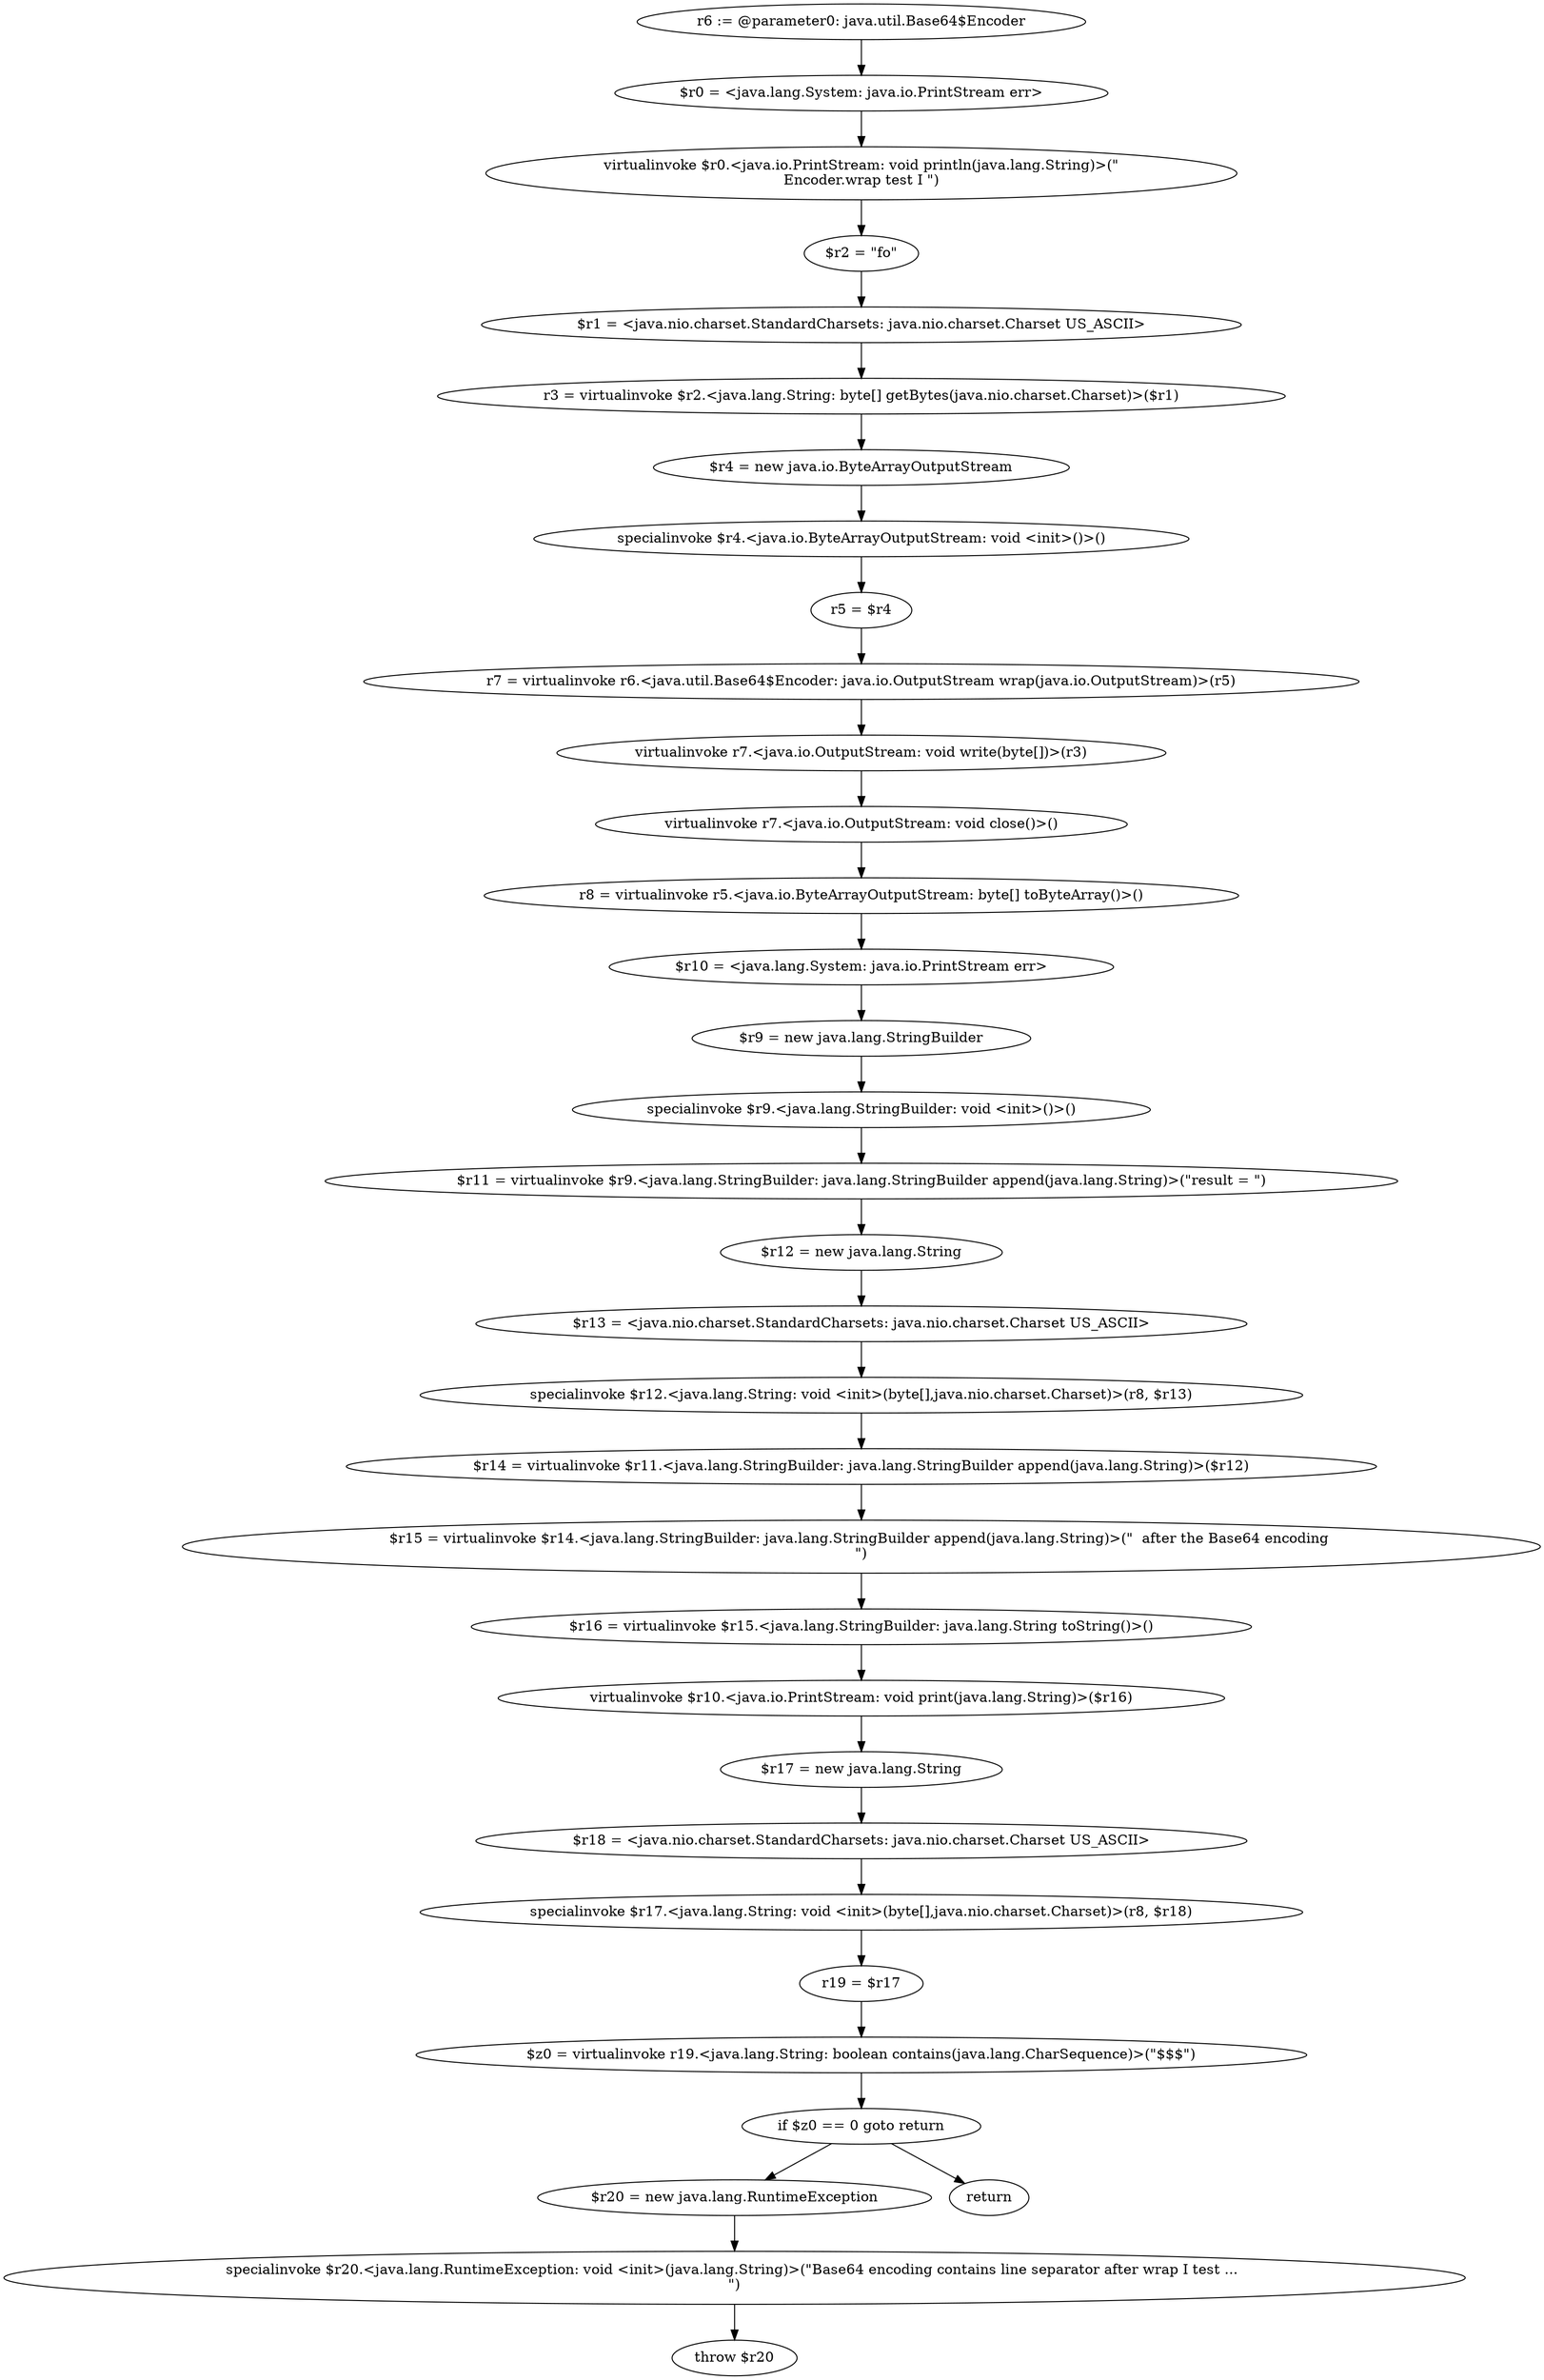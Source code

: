 digraph "unitGraph" {
    "r6 := @parameter0: java.util.Base64$Encoder"
    "$r0 = <java.lang.System: java.io.PrintStream err>"
    "virtualinvoke $r0.<java.io.PrintStream: void println(java.lang.String)>(\"\nEncoder.wrap test I \")"
    "$r2 = \"fo\""
    "$r1 = <java.nio.charset.StandardCharsets: java.nio.charset.Charset US_ASCII>"
    "r3 = virtualinvoke $r2.<java.lang.String: byte[] getBytes(java.nio.charset.Charset)>($r1)"
    "$r4 = new java.io.ByteArrayOutputStream"
    "specialinvoke $r4.<java.io.ByteArrayOutputStream: void <init>()>()"
    "r5 = $r4"
    "r7 = virtualinvoke r6.<java.util.Base64$Encoder: java.io.OutputStream wrap(java.io.OutputStream)>(r5)"
    "virtualinvoke r7.<java.io.OutputStream: void write(byte[])>(r3)"
    "virtualinvoke r7.<java.io.OutputStream: void close()>()"
    "r8 = virtualinvoke r5.<java.io.ByteArrayOutputStream: byte[] toByteArray()>()"
    "$r10 = <java.lang.System: java.io.PrintStream err>"
    "$r9 = new java.lang.StringBuilder"
    "specialinvoke $r9.<java.lang.StringBuilder: void <init>()>()"
    "$r11 = virtualinvoke $r9.<java.lang.StringBuilder: java.lang.StringBuilder append(java.lang.String)>(\"result = \")"
    "$r12 = new java.lang.String"
    "$r13 = <java.nio.charset.StandardCharsets: java.nio.charset.Charset US_ASCII>"
    "specialinvoke $r12.<java.lang.String: void <init>(byte[],java.nio.charset.Charset)>(r8, $r13)"
    "$r14 = virtualinvoke $r11.<java.lang.StringBuilder: java.lang.StringBuilder append(java.lang.String)>($r12)"
    "$r15 = virtualinvoke $r14.<java.lang.StringBuilder: java.lang.StringBuilder append(java.lang.String)>(\"  after the Base64 encoding \n\")"
    "$r16 = virtualinvoke $r15.<java.lang.StringBuilder: java.lang.String toString()>()"
    "virtualinvoke $r10.<java.io.PrintStream: void print(java.lang.String)>($r16)"
    "$r17 = new java.lang.String"
    "$r18 = <java.nio.charset.StandardCharsets: java.nio.charset.Charset US_ASCII>"
    "specialinvoke $r17.<java.lang.String: void <init>(byte[],java.nio.charset.Charset)>(r8, $r18)"
    "r19 = $r17"
    "$z0 = virtualinvoke r19.<java.lang.String: boolean contains(java.lang.CharSequence)>(\"$$$\")"
    "if $z0 == 0 goto return"
    "$r20 = new java.lang.RuntimeException"
    "specialinvoke $r20.<java.lang.RuntimeException: void <init>(java.lang.String)>(\"Base64 encoding contains line separator after wrap I test ... \n\")"
    "throw $r20"
    "return"
    "r6 := @parameter0: java.util.Base64$Encoder"->"$r0 = <java.lang.System: java.io.PrintStream err>";
    "$r0 = <java.lang.System: java.io.PrintStream err>"->"virtualinvoke $r0.<java.io.PrintStream: void println(java.lang.String)>(\"\nEncoder.wrap test I \")";
    "virtualinvoke $r0.<java.io.PrintStream: void println(java.lang.String)>(\"\nEncoder.wrap test I \")"->"$r2 = \"fo\"";
    "$r2 = \"fo\""->"$r1 = <java.nio.charset.StandardCharsets: java.nio.charset.Charset US_ASCII>";
    "$r1 = <java.nio.charset.StandardCharsets: java.nio.charset.Charset US_ASCII>"->"r3 = virtualinvoke $r2.<java.lang.String: byte[] getBytes(java.nio.charset.Charset)>($r1)";
    "r3 = virtualinvoke $r2.<java.lang.String: byte[] getBytes(java.nio.charset.Charset)>($r1)"->"$r4 = new java.io.ByteArrayOutputStream";
    "$r4 = new java.io.ByteArrayOutputStream"->"specialinvoke $r4.<java.io.ByteArrayOutputStream: void <init>()>()";
    "specialinvoke $r4.<java.io.ByteArrayOutputStream: void <init>()>()"->"r5 = $r4";
    "r5 = $r4"->"r7 = virtualinvoke r6.<java.util.Base64$Encoder: java.io.OutputStream wrap(java.io.OutputStream)>(r5)";
    "r7 = virtualinvoke r6.<java.util.Base64$Encoder: java.io.OutputStream wrap(java.io.OutputStream)>(r5)"->"virtualinvoke r7.<java.io.OutputStream: void write(byte[])>(r3)";
    "virtualinvoke r7.<java.io.OutputStream: void write(byte[])>(r3)"->"virtualinvoke r7.<java.io.OutputStream: void close()>()";
    "virtualinvoke r7.<java.io.OutputStream: void close()>()"->"r8 = virtualinvoke r5.<java.io.ByteArrayOutputStream: byte[] toByteArray()>()";
    "r8 = virtualinvoke r5.<java.io.ByteArrayOutputStream: byte[] toByteArray()>()"->"$r10 = <java.lang.System: java.io.PrintStream err>";
    "$r10 = <java.lang.System: java.io.PrintStream err>"->"$r9 = new java.lang.StringBuilder";
    "$r9 = new java.lang.StringBuilder"->"specialinvoke $r9.<java.lang.StringBuilder: void <init>()>()";
    "specialinvoke $r9.<java.lang.StringBuilder: void <init>()>()"->"$r11 = virtualinvoke $r9.<java.lang.StringBuilder: java.lang.StringBuilder append(java.lang.String)>(\"result = \")";
    "$r11 = virtualinvoke $r9.<java.lang.StringBuilder: java.lang.StringBuilder append(java.lang.String)>(\"result = \")"->"$r12 = new java.lang.String";
    "$r12 = new java.lang.String"->"$r13 = <java.nio.charset.StandardCharsets: java.nio.charset.Charset US_ASCII>";
    "$r13 = <java.nio.charset.StandardCharsets: java.nio.charset.Charset US_ASCII>"->"specialinvoke $r12.<java.lang.String: void <init>(byte[],java.nio.charset.Charset)>(r8, $r13)";
    "specialinvoke $r12.<java.lang.String: void <init>(byte[],java.nio.charset.Charset)>(r8, $r13)"->"$r14 = virtualinvoke $r11.<java.lang.StringBuilder: java.lang.StringBuilder append(java.lang.String)>($r12)";
    "$r14 = virtualinvoke $r11.<java.lang.StringBuilder: java.lang.StringBuilder append(java.lang.String)>($r12)"->"$r15 = virtualinvoke $r14.<java.lang.StringBuilder: java.lang.StringBuilder append(java.lang.String)>(\"  after the Base64 encoding \n\")";
    "$r15 = virtualinvoke $r14.<java.lang.StringBuilder: java.lang.StringBuilder append(java.lang.String)>(\"  after the Base64 encoding \n\")"->"$r16 = virtualinvoke $r15.<java.lang.StringBuilder: java.lang.String toString()>()";
    "$r16 = virtualinvoke $r15.<java.lang.StringBuilder: java.lang.String toString()>()"->"virtualinvoke $r10.<java.io.PrintStream: void print(java.lang.String)>($r16)";
    "virtualinvoke $r10.<java.io.PrintStream: void print(java.lang.String)>($r16)"->"$r17 = new java.lang.String";
    "$r17 = new java.lang.String"->"$r18 = <java.nio.charset.StandardCharsets: java.nio.charset.Charset US_ASCII>";
    "$r18 = <java.nio.charset.StandardCharsets: java.nio.charset.Charset US_ASCII>"->"specialinvoke $r17.<java.lang.String: void <init>(byte[],java.nio.charset.Charset)>(r8, $r18)";
    "specialinvoke $r17.<java.lang.String: void <init>(byte[],java.nio.charset.Charset)>(r8, $r18)"->"r19 = $r17";
    "r19 = $r17"->"$z0 = virtualinvoke r19.<java.lang.String: boolean contains(java.lang.CharSequence)>(\"$$$\")";
    "$z0 = virtualinvoke r19.<java.lang.String: boolean contains(java.lang.CharSequence)>(\"$$$\")"->"if $z0 == 0 goto return";
    "if $z0 == 0 goto return"->"$r20 = new java.lang.RuntimeException";
    "if $z0 == 0 goto return"->"return";
    "$r20 = new java.lang.RuntimeException"->"specialinvoke $r20.<java.lang.RuntimeException: void <init>(java.lang.String)>(\"Base64 encoding contains line separator after wrap I test ... \n\")";
    "specialinvoke $r20.<java.lang.RuntimeException: void <init>(java.lang.String)>(\"Base64 encoding contains line separator after wrap I test ... \n\")"->"throw $r20";
}
